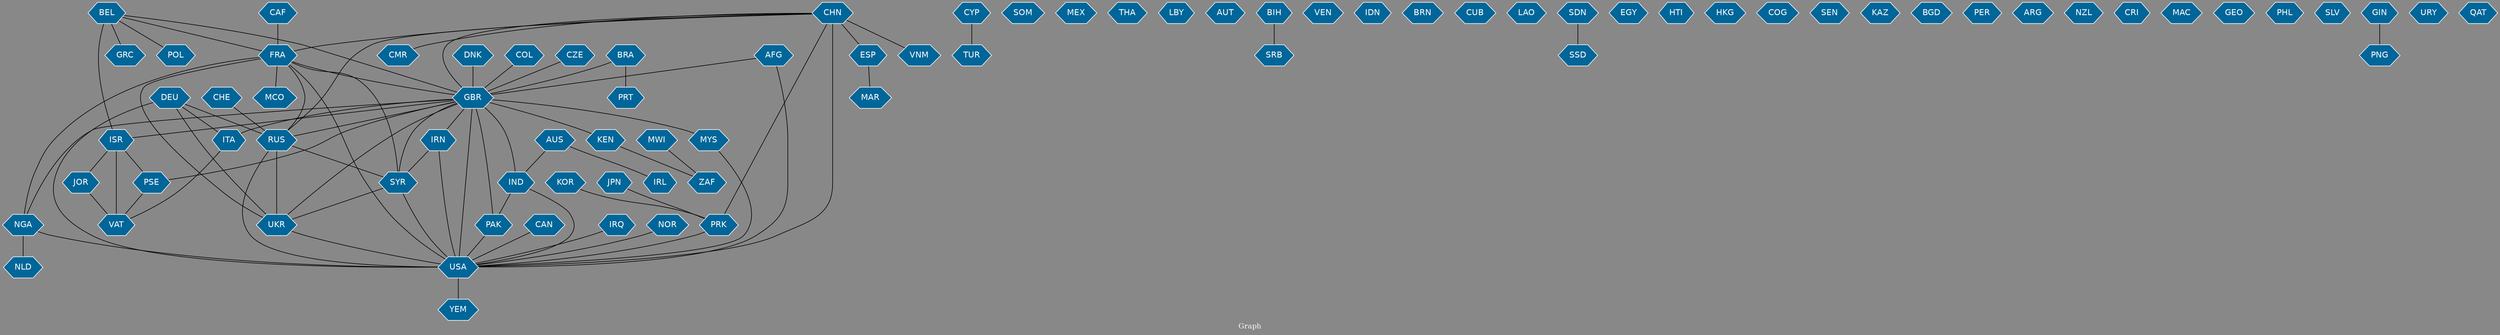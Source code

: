 // Countries together in item graph
graph {
	graph [bgcolor="#888888" fontcolor=white fontsize=12 label="Graph" outputorder=edgesfirst overlap=prism]
	node [color=white fillcolor="#006699" fontcolor=white fontname=Helvetica shape=hexagon style=filled]
	edge [arrowhead=open color=black fontcolor=white fontname=Courier fontsize=12]
		POL [label=POL]
		BEL [label=BEL]
		ZAF [label=ZAF]
		IND [label=IND]
		ISR [label=ISR]
		VAT [label=VAT]
		ITA [label=ITA]
		TUR [label=TUR]
		RUS [label=RUS]
		UKR [label=UKR]
		NGA [label=NGA]
		CHN [label=CHN]
		SOM [label=SOM]
		SYR [label=SYR]
		PRK [label=PRK]
		USA [label=USA]
		FRA [label=FRA]
		MEX [label=MEX]
		THA [label=THA]
		GBR [label=GBR]
		LBY [label=LBY]
		ESP [label=ESP]
		AUT [label=AUT]
		COL [label=COL]
		BIH [label=BIH]
		AUS [label=AUS]
		KEN [label=KEN]
		PAK [label=PAK]
		KOR [label=KOR]
		DEU [label=DEU]
		MCO [label=MCO]
		VEN [label=VEN]
		IDN [label=IDN]
		BRA [label=BRA]
		NLD [label=NLD]
		BRN [label=BRN]
		PSE [label=PSE]
		CUB [label=CUB]
		CAN [label=CAN]
		AFG [label=AFG]
		LAO [label=LAO]
		MYS [label=MYS]
		IRN [label=IRN]
		SDN [label=SDN]
		EGY [label=EGY]
		HTI [label=HTI]
		VNM [label=VNM]
		HKG [label=HKG]
		COG [label=COG]
		SEN [label=SEN]
		SRB [label=SRB]
		CHE [label=CHE]
		IRQ [label=IRQ]
		KAZ [label=KAZ]
		BGD [label=BGD]
		CZE [label=CZE]
		NOR [label=NOR]
		JPN [label=JPN]
		CAF [label=CAF]
		PER [label=PER]
		CMR [label=CMR]
		ARG [label=ARG]
		MWI [label=MWI]
		NZL [label=NZL]
		CRI [label=CRI]
		MAC [label=MAC]
		GRC [label=GRC]
		GEO [label=GEO]
		PHL [label=PHL]
		SSD [label=SSD]
		DNK [label=DNK]
		JOR [label=JOR]
		IRL [label=IRL]
		YEM [label=YEM]
		CYP [label=CYP]
		SLV [label=SLV]
		MAR [label=MAR]
		GIN [label=GIN]
		PNG [label=PNG]
		URY [label=URY]
		QAT [label=QAT]
		PRT [label=PRT]
			DEU -- USA [weight=2]
			MYS -- USA [weight=1]
			BEL -- ISR [weight=4]
			FRA -- USA [weight=2]
			SYR -- USA [weight=2]
			GBR -- IRN [weight=2]
			KOR -- PRK [weight=5]
			ISR -- PSE [weight=3]
			NGA -- USA [weight=10]
			DEU -- RUS [weight=3]
			IND -- PAK [weight=2]
			JOR -- VAT [weight=2]
			FRA -- GBR [weight=1]
			PAK -- USA [weight=2]
			CHN -- USA [weight=11]
			GBR -- NGA [weight=4]
			SYR -- UKR [weight=1]
			GBR -- ISR [weight=1]
			CAF -- FRA [weight=1]
			GIN -- PNG [weight=1]
			DNK -- GBR [weight=1]
			CAN -- USA [weight=1]
			CHN -- GBR [weight=1]
			IRQ -- USA [weight=1]
			FRA -- NGA [weight=1]
			CHN -- CMR [weight=2]
			DEU -- UKR [weight=5]
			MWI -- ZAF [weight=1]
			BEL -- POL [weight=1]
			CHE -- RUS [weight=1]
			RUS -- SYR [weight=1]
			GBR -- MYS [weight=3]
			IND -- USA [weight=1]
			CYP -- TUR [weight=1]
			DEU -- ITA [weight=2]
			GBR -- KEN [weight=7]
			BIH -- SRB [weight=4]
			ISR -- JOR [weight=2]
			KEN -- ZAF [weight=1]
			ISR -- VAT [weight=12]
			NGA -- NLD [weight=1]
			AFG -- GBR [weight=1]
			CHN -- RUS [weight=4]
			AFG -- USA [weight=7]
			NOR -- USA [weight=1]
			GBR -- UKR [weight=1]
			JPN -- PRK [weight=1]
			GBR -- PSE [weight=1]
			PSE -- VAT [weight=2]
			GBR -- IND [weight=1]
			COL -- GBR [weight=1]
			ITA -- VAT [weight=1]
			RUS -- USA [weight=8]
			BEL -- GRC [weight=1]
			UKR -- USA [weight=7]
			RUS -- UKR [weight=55]
			BEL -- FRA [weight=1]
			FRA -- RUS [weight=1]
			CHN -- PRK [weight=1]
			CZE -- GBR [weight=2]
			GBR -- ITA [weight=1]
			CHN -- FRA [weight=1]
			BRA -- PRT [weight=1]
			AUS -- IRL [weight=1]
			SDN -- SSD [weight=4]
			FRA -- SYR [weight=2]
			IRN -- USA [weight=1]
			CHN -- VNM [weight=1]
			GBR -- RUS [weight=2]
			FRA -- MCO [weight=1]
			ESP -- MAR [weight=1]
			GBR -- PAK [weight=1]
			IRN -- SYR [weight=1]
			CHN -- ESP [weight=1]
			PRK -- USA [weight=2]
			BEL -- GBR [weight=1]
			FRA -- UKR [weight=1]
			GBR -- USA [weight=9]
			AUS -- IND [weight=2]
			GBR -- SYR [weight=1]
			USA -- YEM [weight=1]
			BRA -- GBR [weight=1]
}